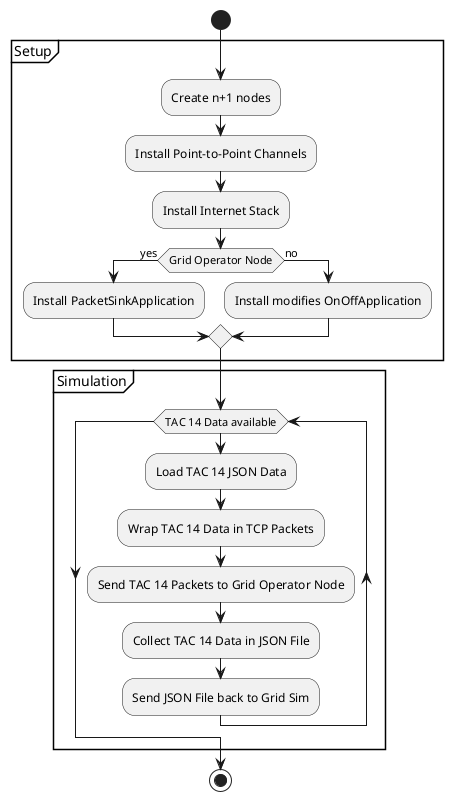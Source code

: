 @startuml
'https://plantuml.com/activity-diagram-beta

start
partition Setup{
    :Create n+1 nodes;
    :Install Point-to-Point Channels;
    :Install Internet Stack;
    if (Grid Operator Node) then (yes)
    :Install PacketSinkApplication;
    else (no)
    :Install modifies OnOffApplication;
    endif
}
partition Simulation{
    while (TAC 14 Data available)
    :Load TAC 14 JSON Data;
    :Wrap TAC 14 Data in TCP Packets;
    :Send TAC 14 Packets to Grid Operator Node;
    :Collect TAC 14 Data in JSON File;
    :Send JSON File back to Grid Sim;
    endwhile
}
stop

@enduml
